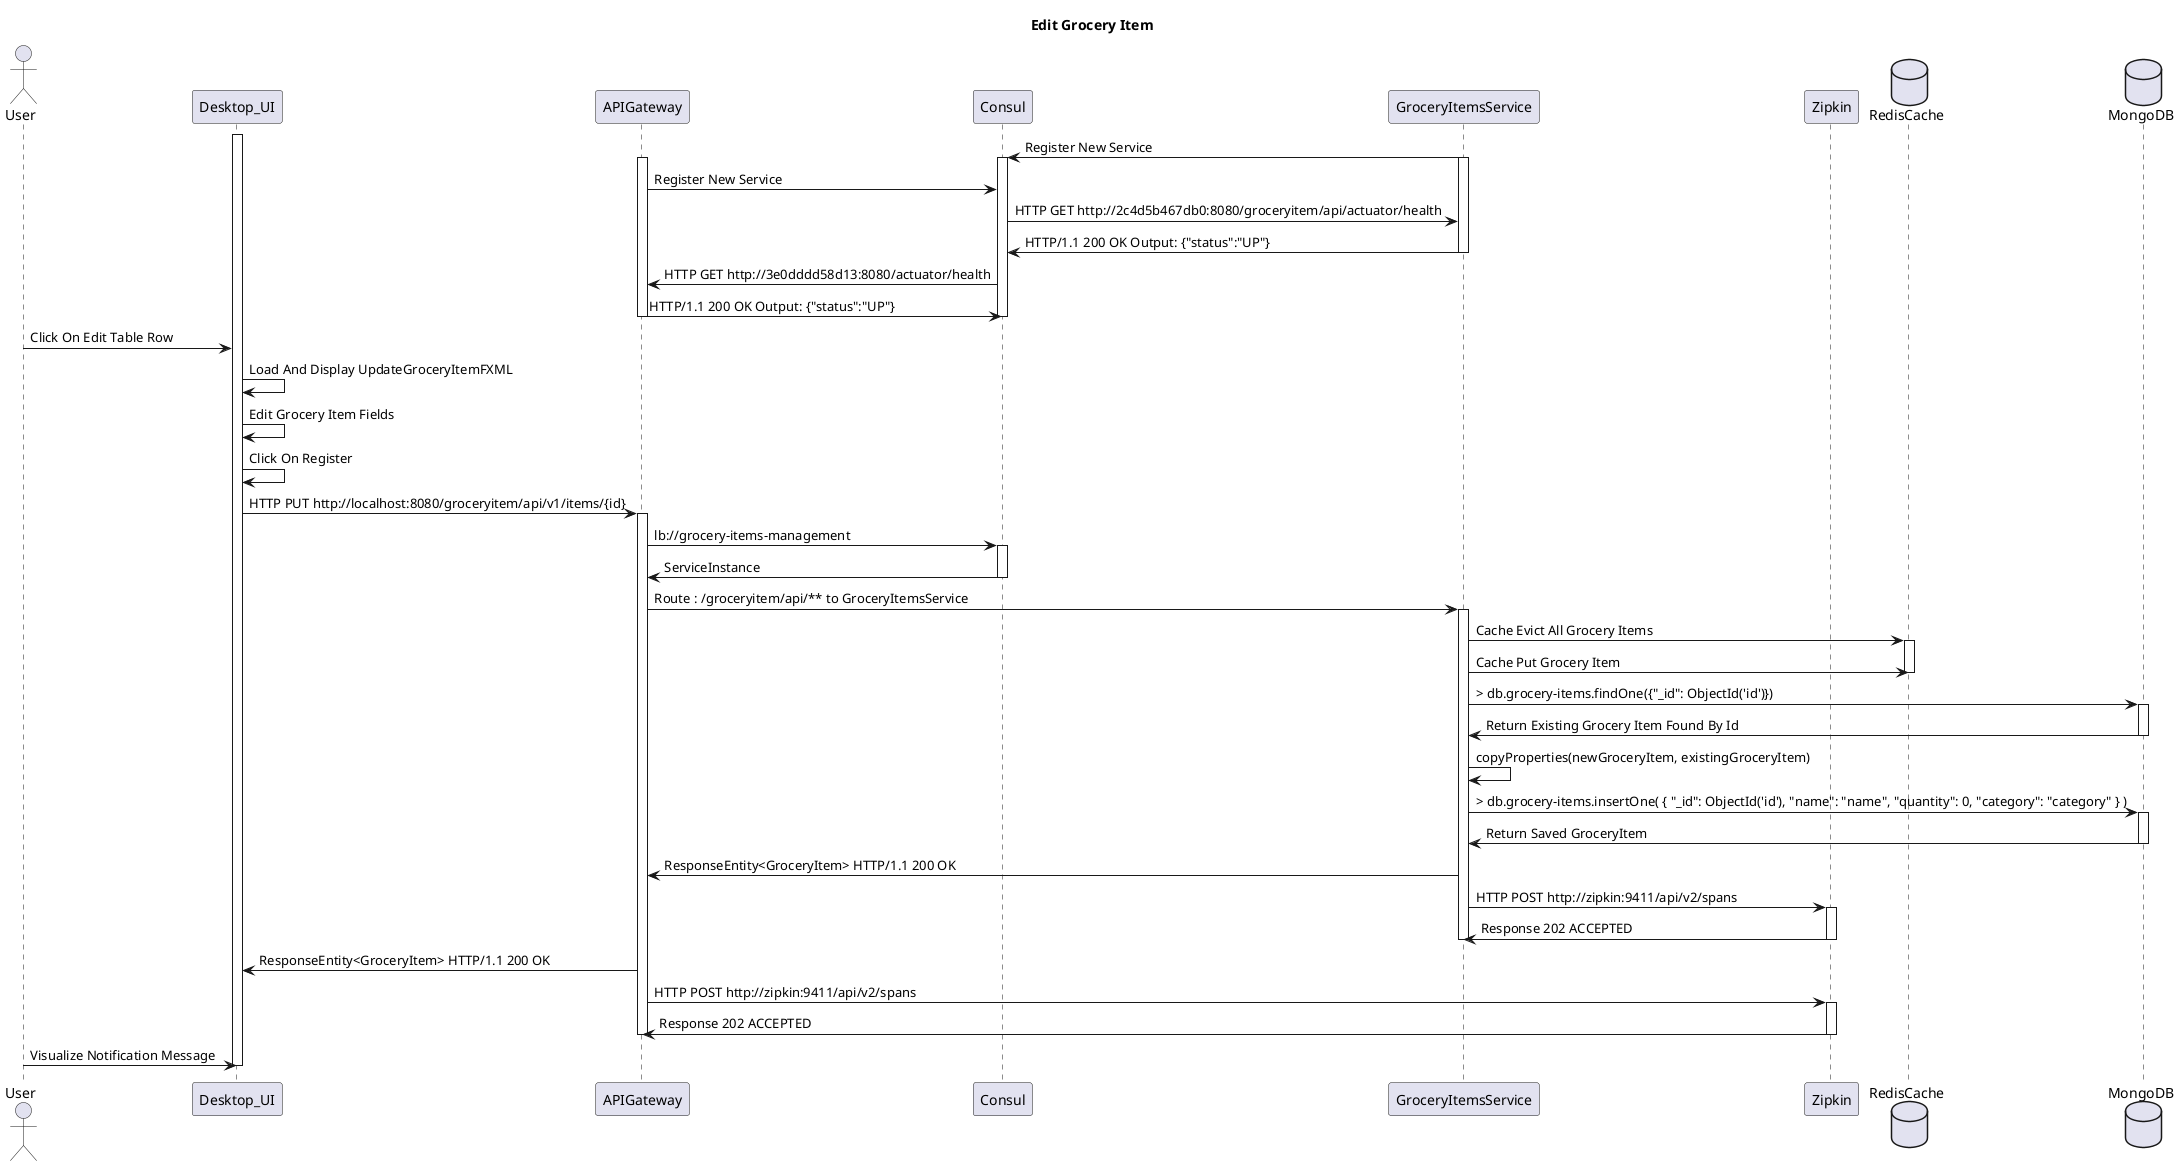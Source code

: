 @startuml
'https://plantuml.com/sequence-diagram



title Edit Grocery Item

actor User

participant Desktop_UI

participant APIGateway

participant Consul

participant GroceryItemsService

participant Zipkin

database RedisCache

database MongoDB

activate Desktop_UI
GroceryItemsService -> Consul : Register New Service
activate Consul
activate APIGateway
activate GroceryItemsService
APIGateway -> Consul : Register New Service
Consul -> GroceryItemsService : HTTP GET http://2c4d5b467db0:8080/groceryitem/api/actuator/health
GroceryItemsService -> Consul : HTTP/1.1 200 OK Output: {"status":"UP"}
deactivate GroceryItemsService
Consul -> APIGateway : HTTP GET http://3e0dddd58d13:8080/actuator/health
APIGateway -> Consul : HTTP/1.1 200 OK Output: {"status":"UP"}
deactivate Consul
deactivate APIGateway
User -> Desktop_UI : Click On Edit Table Row
Desktop_UI -> Desktop_UI : Load And Display UpdateGroceryItemFXML
Desktop_UI -> Desktop_UI : Edit Grocery Item Fields
Desktop_UI -> Desktop_UI : Click On Register
Desktop_UI -> APIGateway : HTTP PUT http://localhost:8080/groceryitem/api/v1/items/{id}
activate APIGateway
APIGateway -> Consul : lb://grocery-items-management
activate Consul
Consul -> APIGateway : ServiceInstance
deactivate Consul
APIGateway -> GroceryItemsService : Route : /groceryitem/api/** to GroceryItemsService
activate GroceryItemsService

GroceryItemsService -> RedisCache : Cache Evict All Grocery Items
activate RedisCache
GroceryItemsService -> RedisCache : Cache Put Grocery Item
deactivate RedisCache
GroceryItemsService -> MongoDB : > db.grocery-items.findOne({"_id": ObjectId('id')})
activate MongoDB
MongoDB -> GroceryItemsService : Return Existing Grocery Item Found By Id
deactivate MongoDB
GroceryItemsService -> GroceryItemsService : copyProperties(newGroceryItem, existingGroceryItem)
GroceryItemsService -> MongoDB : > db.grocery-items.insertOne( { "_id": ObjectId('id'), "name": "name", "quantity": 0, "category": "category" } )
activate MongoDB
MongoDB -> GroceryItemsService : Return Saved GroceryItem
deactivate MongoDB
GroceryItemsService -> APIGateway : ResponseEntity<GroceryItem> HTTP/1.1 200 OK
GroceryItemsService -> Zipkin : HTTP POST http://zipkin:9411/api/v2/spans
activate Zipkin
Zipkin -> GroceryItemsService : Response 202 ACCEPTED
deactivate Zipkin
deactivate GroceryItemsService
APIGateway -> Desktop_UI : ResponseEntity<GroceryItem> HTTP/1.1 200 OK
APIGateway -> Zipkin : HTTP POST http://zipkin:9411/api/v2/spans
activate Zipkin
Zipkin -> APIGateway : Response 202 ACCEPTED
deactivate Zipkin
deactivate APIGateway
User -> Desktop_UI : Visualize Notification Message
deactivate Desktop_UI











@enduml